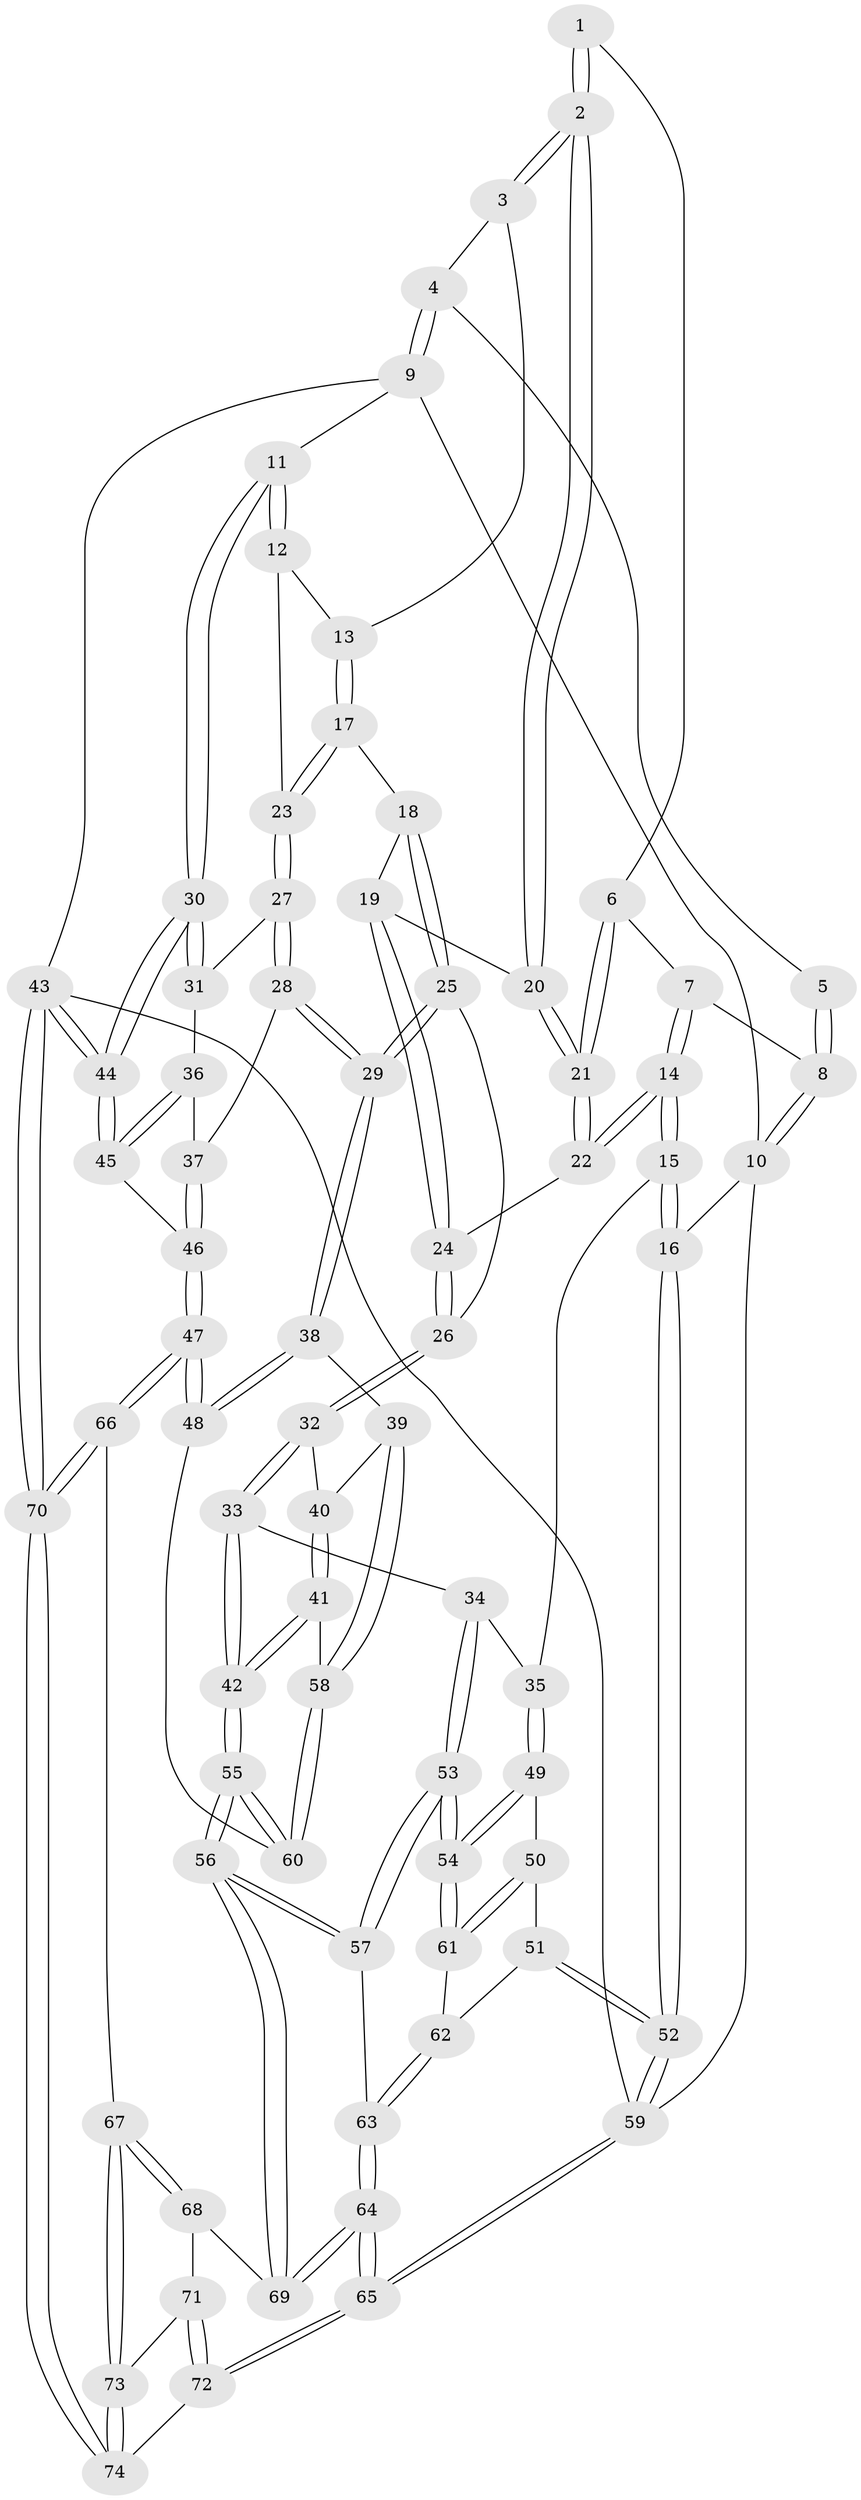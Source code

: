 // Generated by graph-tools (version 1.1) at 2025/16/03/09/25 04:16:44]
// undirected, 74 vertices, 182 edges
graph export_dot {
graph [start="1"]
  node [color=gray90,style=filled];
  1 [pos="+0.36367398758080727+0"];
  2 [pos="+0.47624774562999284+0.08082140616875062"];
  3 [pos="+0.5760888899719322+0"];
  4 [pos="+0.5783836008480099+0"];
  5 [pos="+0.3388156505879039+0"];
  6 [pos="+0.3323237059698534+0.07532852509147475"];
  7 [pos="+0.1433959535802842+0"];
  8 [pos="+0.07722636532132009+0"];
  9 [pos="+1+0"];
  10 [pos="+0+0"];
  11 [pos="+1+0"];
  12 [pos="+0.9416900324928993+0.05393720138364803"];
  13 [pos="+0.6560832358059075+0.04778099893805568"];
  14 [pos="+0.19131859229546863+0.28667620755237655"];
  15 [pos="+0.17794884251255688+0.3079856031730344"];
  16 [pos="+0+0.2467752014878092"];
  17 [pos="+0.6555889457051957+0.16998125153487098"];
  18 [pos="+0.6252475101251742+0.19206681054682342"];
  19 [pos="+0.5471510731998078+0.17478385421143774"];
  20 [pos="+0.4722095867145176+0.09645557696597302"];
  21 [pos="+0.34921623330714097+0.15342742335909992"];
  22 [pos="+0.30271146199274807+0.2180502007849927"];
  23 [pos="+0.8274921842371281+0.19485056260143155"];
  24 [pos="+0.47028398373085356+0.2668326481383825"];
  25 [pos="+0.6211056294590581+0.3469229567157048"];
  26 [pos="+0.5018450369358561+0.3353531228720527"];
  27 [pos="+0.8293672787281231+0.26080398354569323"];
  28 [pos="+0.6722839681663879+0.4053171537373753"];
  29 [pos="+0.6659612044332193+0.40612658746675995"];
  30 [pos="+1+0.36137860474561545"];
  31 [pos="+0.9098610289867506+0.35737175158756357"];
  32 [pos="+0.42556053282148276+0.415008767042459"];
  33 [pos="+0.37312262681719166+0.4187437401898787"];
  34 [pos="+0.2125950431683481+0.3429596529358938"];
  35 [pos="+0.1785845261695877+0.30959704828256585"];
  36 [pos="+0.8605568481019968+0.4505361280886435"];
  37 [pos="+0.7676705131261723+0.4496245325587323"];
  38 [pos="+0.6320658707433722+0.4698418284809905"];
  39 [pos="+0.5501266545643735+0.4828292879890712"];
  40 [pos="+0.4417169658962214+0.4283979583979709"];
  41 [pos="+0.46249984949534717+0.5307955703181124"];
  42 [pos="+0.38742437375572153+0.5522685706769654"];
  43 [pos="+1+1"];
  44 [pos="+1+0.6686394163128923"];
  45 [pos="+0.9639130294837933+0.6630397329141922"];
  46 [pos="+0.795817025996583+0.7237945581420162"];
  47 [pos="+0.7409855407784534+0.7546209314518242"];
  48 [pos="+0.6615674147826631+0.6452238974850009"];
  49 [pos="+0.10663551630194179+0.4952060689872873"];
  50 [pos="+0.06803672348905018+0.5495891293075822"];
  51 [pos="+0+0.6131110074041112"];
  52 [pos="+0+0.6368338970379708"];
  53 [pos="+0.29465481485525435+0.6887495606833138"];
  54 [pos="+0.2554738191670675+0.6739546030709761"];
  55 [pos="+0.34511519680143665+0.7030957111591861"];
  56 [pos="+0.33321507824697516+0.7176001172154067"];
  57 [pos="+0.3086584767744252+0.7029832041243261"];
  58 [pos="+0.5000785277026408+0.546922884248933"];
  59 [pos="+0+1"];
  60 [pos="+0.49954724712723386+0.6157123348656658"];
  61 [pos="+0.2239374614511714+0.6685475001124881"];
  62 [pos="+0.0666606207658294+0.6702632037155902"];
  63 [pos="+0.08875166595620732+0.7827188634233365"];
  64 [pos="+0+1"];
  65 [pos="+0+1"];
  66 [pos="+0.7049614369618291+0.8337943868485216"];
  67 [pos="+0.46349732595725207+0.8315779517218121"];
  68 [pos="+0.3636591181352056+0.758118604820892"];
  69 [pos="+0.3375530725616404+0.7306988559980009"];
  70 [pos="+0.8135535998024224+1"];
  71 [pos="+0.3120601049720582+0.9240906312906769"];
  72 [pos="+0.16087366625268745+1"];
  73 [pos="+0.42599626519232+0.9777696986261988"];
  74 [pos="+0.3815082631887148+1"];
  1 -- 2;
  1 -- 2;
  1 -- 6;
  2 -- 3;
  2 -- 3;
  2 -- 20;
  2 -- 20;
  3 -- 4;
  3 -- 13;
  4 -- 5;
  4 -- 9;
  4 -- 9;
  5 -- 8;
  5 -- 8;
  6 -- 7;
  6 -- 21;
  6 -- 21;
  7 -- 8;
  7 -- 14;
  7 -- 14;
  8 -- 10;
  8 -- 10;
  9 -- 10;
  9 -- 11;
  9 -- 43;
  10 -- 16;
  10 -- 59;
  11 -- 12;
  11 -- 12;
  11 -- 30;
  11 -- 30;
  12 -- 13;
  12 -- 23;
  13 -- 17;
  13 -- 17;
  14 -- 15;
  14 -- 15;
  14 -- 22;
  14 -- 22;
  15 -- 16;
  15 -- 16;
  15 -- 35;
  16 -- 52;
  16 -- 52;
  17 -- 18;
  17 -- 23;
  17 -- 23;
  18 -- 19;
  18 -- 25;
  18 -- 25;
  19 -- 20;
  19 -- 24;
  19 -- 24;
  20 -- 21;
  20 -- 21;
  21 -- 22;
  21 -- 22;
  22 -- 24;
  23 -- 27;
  23 -- 27;
  24 -- 26;
  24 -- 26;
  25 -- 26;
  25 -- 29;
  25 -- 29;
  26 -- 32;
  26 -- 32;
  27 -- 28;
  27 -- 28;
  27 -- 31;
  28 -- 29;
  28 -- 29;
  28 -- 37;
  29 -- 38;
  29 -- 38;
  30 -- 31;
  30 -- 31;
  30 -- 44;
  30 -- 44;
  31 -- 36;
  32 -- 33;
  32 -- 33;
  32 -- 40;
  33 -- 34;
  33 -- 42;
  33 -- 42;
  34 -- 35;
  34 -- 53;
  34 -- 53;
  35 -- 49;
  35 -- 49;
  36 -- 37;
  36 -- 45;
  36 -- 45;
  37 -- 46;
  37 -- 46;
  38 -- 39;
  38 -- 48;
  38 -- 48;
  39 -- 40;
  39 -- 58;
  39 -- 58;
  40 -- 41;
  40 -- 41;
  41 -- 42;
  41 -- 42;
  41 -- 58;
  42 -- 55;
  42 -- 55;
  43 -- 44;
  43 -- 44;
  43 -- 70;
  43 -- 70;
  43 -- 59;
  44 -- 45;
  44 -- 45;
  45 -- 46;
  46 -- 47;
  46 -- 47;
  47 -- 48;
  47 -- 48;
  47 -- 66;
  47 -- 66;
  48 -- 60;
  49 -- 50;
  49 -- 54;
  49 -- 54;
  50 -- 51;
  50 -- 61;
  50 -- 61;
  51 -- 52;
  51 -- 52;
  51 -- 62;
  52 -- 59;
  52 -- 59;
  53 -- 54;
  53 -- 54;
  53 -- 57;
  53 -- 57;
  54 -- 61;
  54 -- 61;
  55 -- 56;
  55 -- 56;
  55 -- 60;
  55 -- 60;
  56 -- 57;
  56 -- 57;
  56 -- 69;
  56 -- 69;
  57 -- 63;
  58 -- 60;
  58 -- 60;
  59 -- 65;
  59 -- 65;
  61 -- 62;
  62 -- 63;
  62 -- 63;
  63 -- 64;
  63 -- 64;
  64 -- 65;
  64 -- 65;
  64 -- 69;
  64 -- 69;
  65 -- 72;
  65 -- 72;
  66 -- 67;
  66 -- 70;
  66 -- 70;
  67 -- 68;
  67 -- 68;
  67 -- 73;
  67 -- 73;
  68 -- 69;
  68 -- 71;
  70 -- 74;
  70 -- 74;
  71 -- 72;
  71 -- 72;
  71 -- 73;
  72 -- 74;
  73 -- 74;
  73 -- 74;
}
